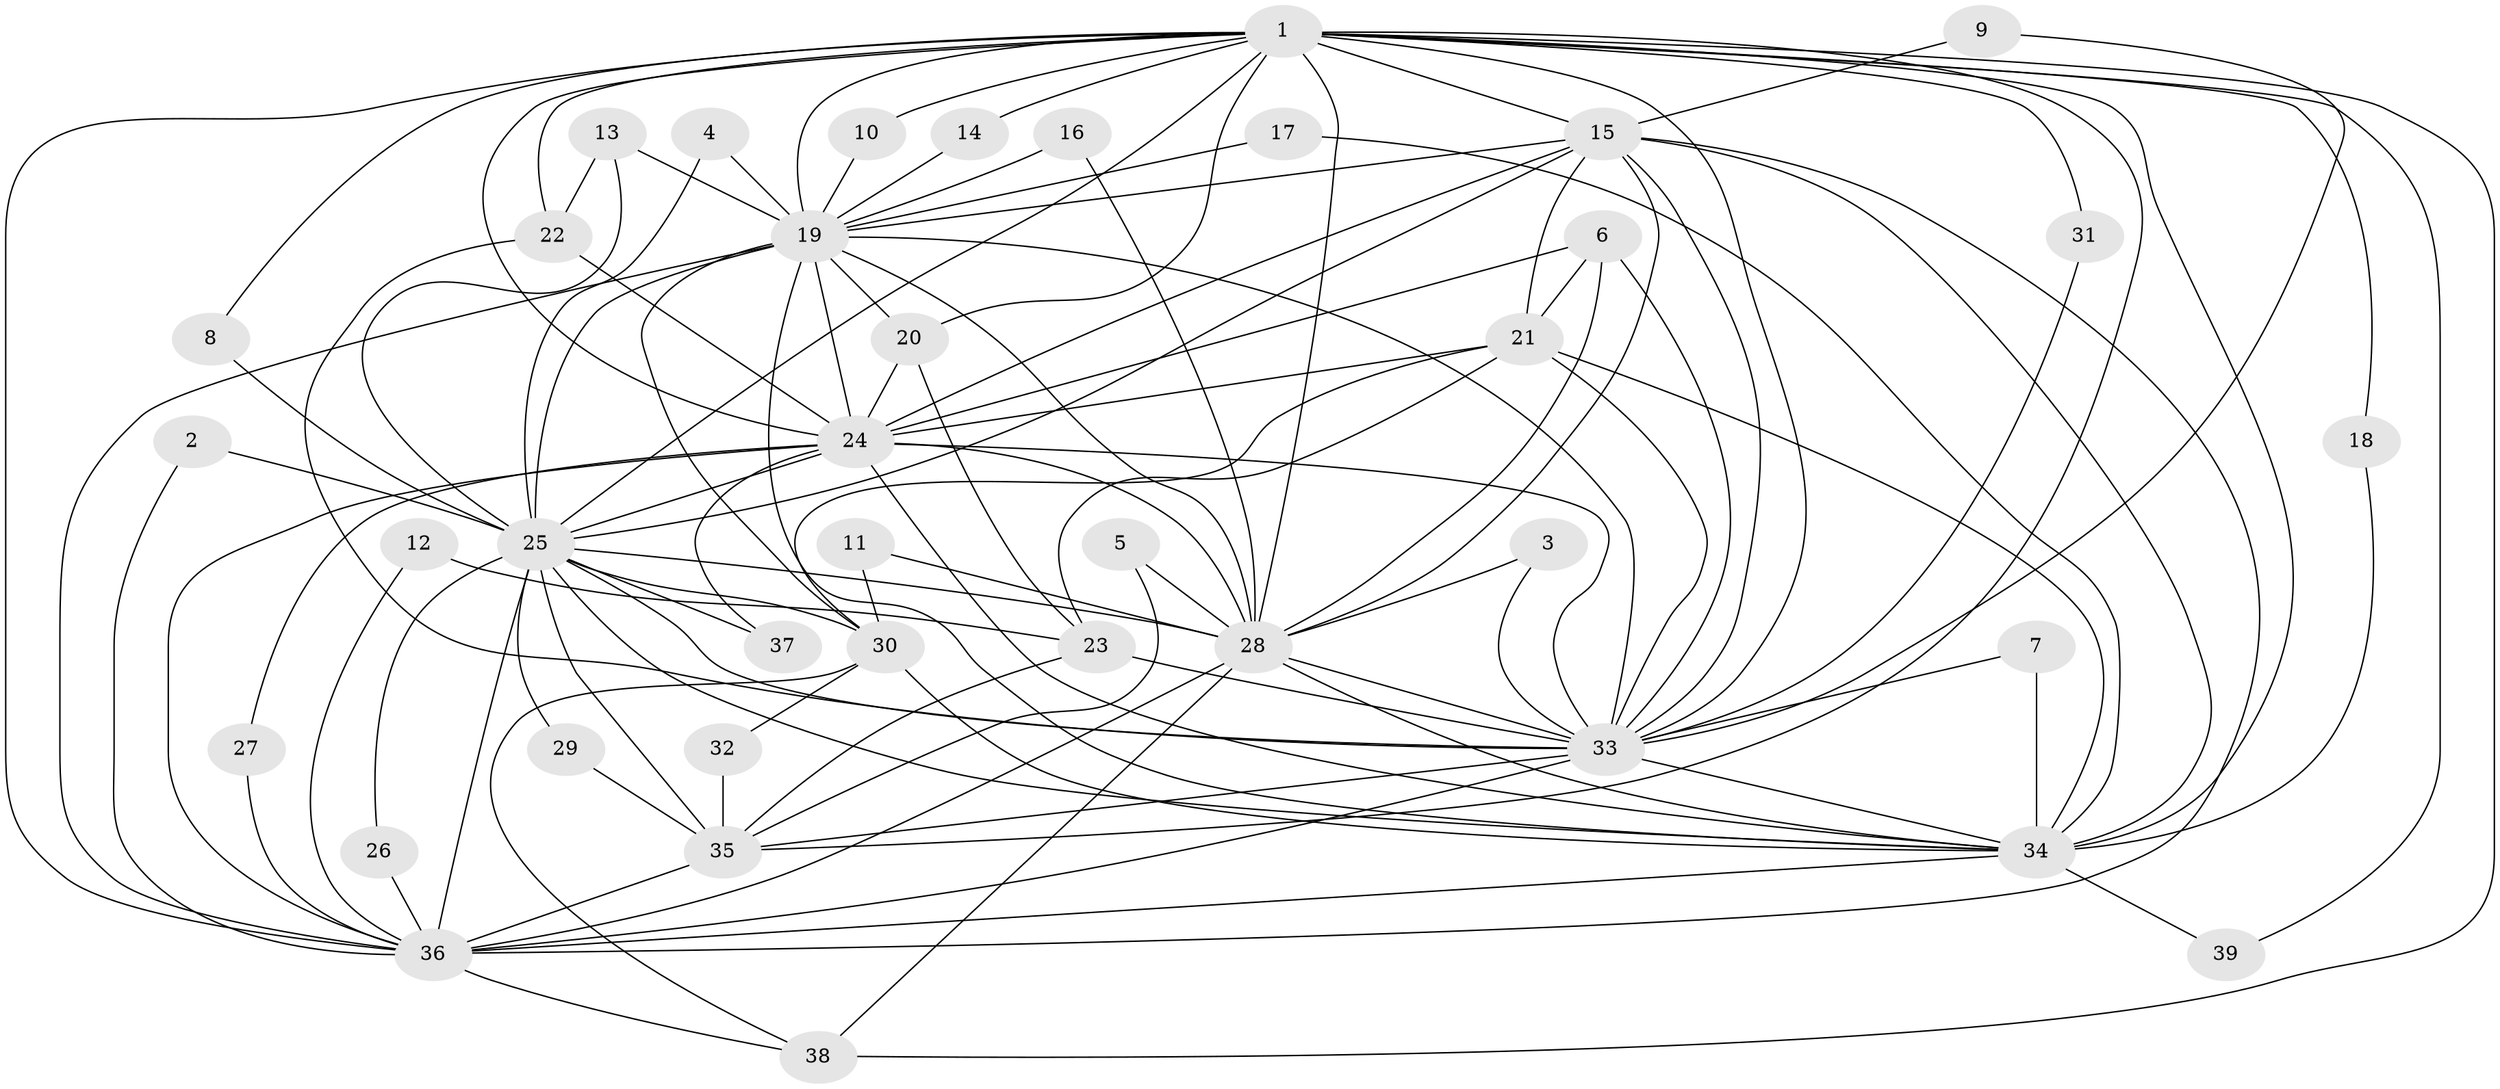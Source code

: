 // original degree distribution, {17: 0.025974025974025976, 13: 0.025974025974025976, 21: 0.012987012987012988, 19: 0.025974025974025976, 20: 0.012987012987012988, 18: 0.012987012987012988, 22: 0.012987012987012988, 2: 0.5714285714285714, 8: 0.025974025974025976, 4: 0.06493506493506493, 3: 0.16883116883116883, 6: 0.012987012987012988, 5: 0.025974025974025976}
// Generated by graph-tools (version 1.1) at 2025/25/03/09/25 03:25:53]
// undirected, 39 vertices, 111 edges
graph export_dot {
graph [start="1"]
  node [color=gray90,style=filled];
  1;
  2;
  3;
  4;
  5;
  6;
  7;
  8;
  9;
  10;
  11;
  12;
  13;
  14;
  15;
  16;
  17;
  18;
  19;
  20;
  21;
  22;
  23;
  24;
  25;
  26;
  27;
  28;
  29;
  30;
  31;
  32;
  33;
  34;
  35;
  36;
  37;
  38;
  39;
  1 -- 8 [weight=1.0];
  1 -- 10 [weight=1.0];
  1 -- 14 [weight=1.0];
  1 -- 15 [weight=3.0];
  1 -- 18 [weight=1.0];
  1 -- 19 [weight=2.0];
  1 -- 20 [weight=1.0];
  1 -- 22 [weight=1.0];
  1 -- 24 [weight=2.0];
  1 -- 25 [weight=3.0];
  1 -- 28 [weight=2.0];
  1 -- 31 [weight=1.0];
  1 -- 33 [weight=2.0];
  1 -- 34 [weight=2.0];
  1 -- 35 [weight=1.0];
  1 -- 36 [weight=2.0];
  1 -- 38 [weight=1.0];
  1 -- 39 [weight=1.0];
  2 -- 25 [weight=1.0];
  2 -- 36 [weight=1.0];
  3 -- 28 [weight=1.0];
  3 -- 33 [weight=1.0];
  4 -- 19 [weight=1.0];
  4 -- 25 [weight=1.0];
  5 -- 28 [weight=1.0];
  5 -- 35 [weight=1.0];
  6 -- 21 [weight=1.0];
  6 -- 24 [weight=1.0];
  6 -- 28 [weight=1.0];
  6 -- 33 [weight=1.0];
  7 -- 33 [weight=1.0];
  7 -- 34 [weight=2.0];
  8 -- 25 [weight=1.0];
  9 -- 15 [weight=1.0];
  9 -- 33 [weight=1.0];
  10 -- 19 [weight=1.0];
  11 -- 28 [weight=1.0];
  11 -- 30 [weight=1.0];
  12 -- 23 [weight=1.0];
  12 -- 36 [weight=1.0];
  13 -- 19 [weight=1.0];
  13 -- 22 [weight=2.0];
  13 -- 25 [weight=1.0];
  14 -- 19 [weight=1.0];
  15 -- 19 [weight=1.0];
  15 -- 21 [weight=1.0];
  15 -- 24 [weight=1.0];
  15 -- 25 [weight=1.0];
  15 -- 28 [weight=1.0];
  15 -- 33 [weight=1.0];
  15 -- 34 [weight=2.0];
  15 -- 36 [weight=2.0];
  16 -- 19 [weight=1.0];
  16 -- 28 [weight=1.0];
  17 -- 19 [weight=1.0];
  17 -- 34 [weight=1.0];
  18 -- 34 [weight=1.0];
  19 -- 20 [weight=1.0];
  19 -- 24 [weight=1.0];
  19 -- 25 [weight=2.0];
  19 -- 28 [weight=2.0];
  19 -- 30 [weight=2.0];
  19 -- 33 [weight=1.0];
  19 -- 34 [weight=1.0];
  19 -- 36 [weight=1.0];
  20 -- 23 [weight=1.0];
  20 -- 24 [weight=1.0];
  21 -- 23 [weight=1.0];
  21 -- 24 [weight=1.0];
  21 -- 30 [weight=2.0];
  21 -- 33 [weight=2.0];
  21 -- 34 [weight=1.0];
  22 -- 24 [weight=1.0];
  22 -- 33 [weight=1.0];
  23 -- 33 [weight=1.0];
  23 -- 35 [weight=1.0];
  24 -- 25 [weight=3.0];
  24 -- 27 [weight=1.0];
  24 -- 28 [weight=2.0];
  24 -- 33 [weight=1.0];
  24 -- 34 [weight=2.0];
  24 -- 36 [weight=2.0];
  24 -- 37 [weight=1.0];
  25 -- 26 [weight=1.0];
  25 -- 28 [weight=2.0];
  25 -- 29 [weight=1.0];
  25 -- 30 [weight=1.0];
  25 -- 33 [weight=1.0];
  25 -- 34 [weight=1.0];
  25 -- 35 [weight=1.0];
  25 -- 36 [weight=1.0];
  25 -- 37 [weight=1.0];
  26 -- 36 [weight=1.0];
  27 -- 36 [weight=1.0];
  28 -- 33 [weight=1.0];
  28 -- 34 [weight=1.0];
  28 -- 36 [weight=2.0];
  28 -- 38 [weight=1.0];
  29 -- 35 [weight=1.0];
  30 -- 32 [weight=1.0];
  30 -- 34 [weight=1.0];
  30 -- 38 [weight=1.0];
  31 -- 33 [weight=1.0];
  32 -- 35 [weight=1.0];
  33 -- 34 [weight=1.0];
  33 -- 35 [weight=1.0];
  33 -- 36 [weight=2.0];
  34 -- 36 [weight=1.0];
  34 -- 39 [weight=1.0];
  35 -- 36 [weight=2.0];
  36 -- 38 [weight=1.0];
}
